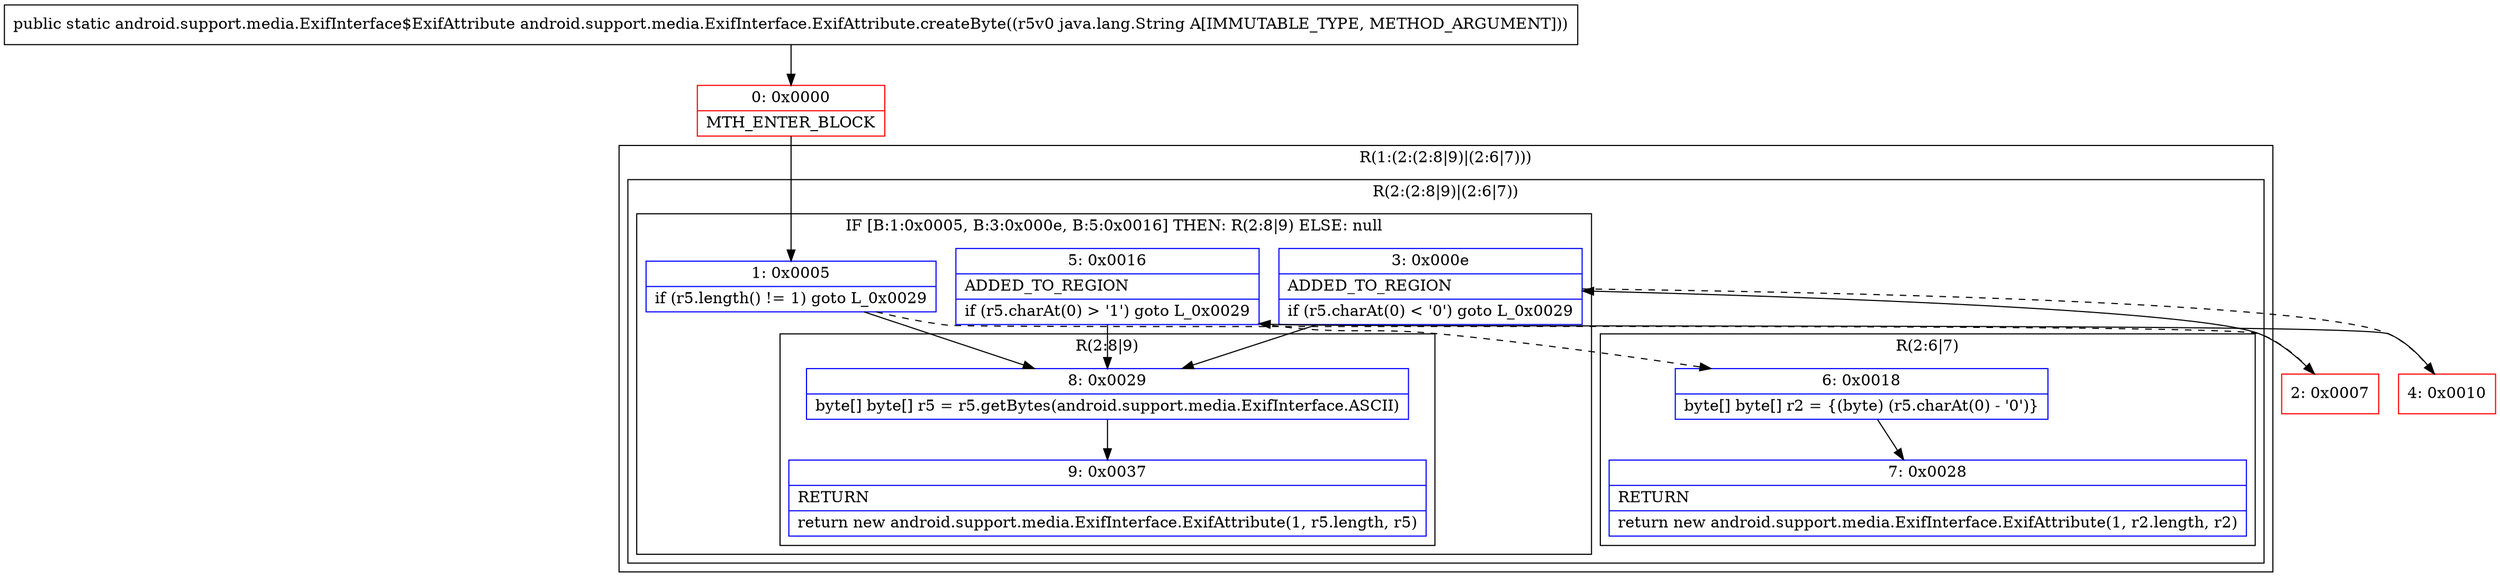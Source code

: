 digraph "CFG forandroid.support.media.ExifInterface.ExifAttribute.createByte(Ljava\/lang\/String;)Landroid\/support\/media\/ExifInterface$ExifAttribute;" {
subgraph cluster_Region_373836101 {
label = "R(1:(2:(2:8|9)|(2:6|7)))";
node [shape=record,color=blue];
subgraph cluster_Region_138524149 {
label = "R(2:(2:8|9)|(2:6|7))";
node [shape=record,color=blue];
subgraph cluster_IfRegion_402387688 {
label = "IF [B:1:0x0005, B:3:0x000e, B:5:0x0016] THEN: R(2:8|9) ELSE: null";
node [shape=record,color=blue];
Node_1 [shape=record,label="{1\:\ 0x0005|if (r5.length() != 1) goto L_0x0029\l}"];
Node_3 [shape=record,label="{3\:\ 0x000e|ADDED_TO_REGION\l|if (r5.charAt(0) \< '0') goto L_0x0029\l}"];
Node_5 [shape=record,label="{5\:\ 0x0016|ADDED_TO_REGION\l|if (r5.charAt(0) \> '1') goto L_0x0029\l}"];
subgraph cluster_Region_445114007 {
label = "R(2:8|9)";
node [shape=record,color=blue];
Node_8 [shape=record,label="{8\:\ 0x0029|byte[] byte[] r5 = r5.getBytes(android.support.media.ExifInterface.ASCII)\l}"];
Node_9 [shape=record,label="{9\:\ 0x0037|RETURN\l|return new android.support.media.ExifInterface.ExifAttribute(1, r5.length, r5)\l}"];
}
}
subgraph cluster_Region_466503341 {
label = "R(2:6|7)";
node [shape=record,color=blue];
Node_6 [shape=record,label="{6\:\ 0x0018|byte[] byte[] r2 = \{(byte) (r5.charAt(0) \- '0')\}\l}"];
Node_7 [shape=record,label="{7\:\ 0x0028|RETURN\l|return new android.support.media.ExifInterface.ExifAttribute(1, r2.length, r2)\l}"];
}
}
}
Node_0 [shape=record,color=red,label="{0\:\ 0x0000|MTH_ENTER_BLOCK\l}"];
Node_2 [shape=record,color=red,label="{2\:\ 0x0007}"];
Node_4 [shape=record,color=red,label="{4\:\ 0x0010}"];
MethodNode[shape=record,label="{public static android.support.media.ExifInterface$ExifAttribute android.support.media.ExifInterface.ExifAttribute.createByte((r5v0 java.lang.String A[IMMUTABLE_TYPE, METHOD_ARGUMENT])) }"];
MethodNode -> Node_0;
Node_1 -> Node_2[style=dashed];
Node_1 -> Node_8;
Node_3 -> Node_4[style=dashed];
Node_3 -> Node_8;
Node_5 -> Node_6[style=dashed];
Node_5 -> Node_8;
Node_8 -> Node_9;
Node_6 -> Node_7;
Node_0 -> Node_1;
Node_2 -> Node_3;
Node_4 -> Node_5;
}

